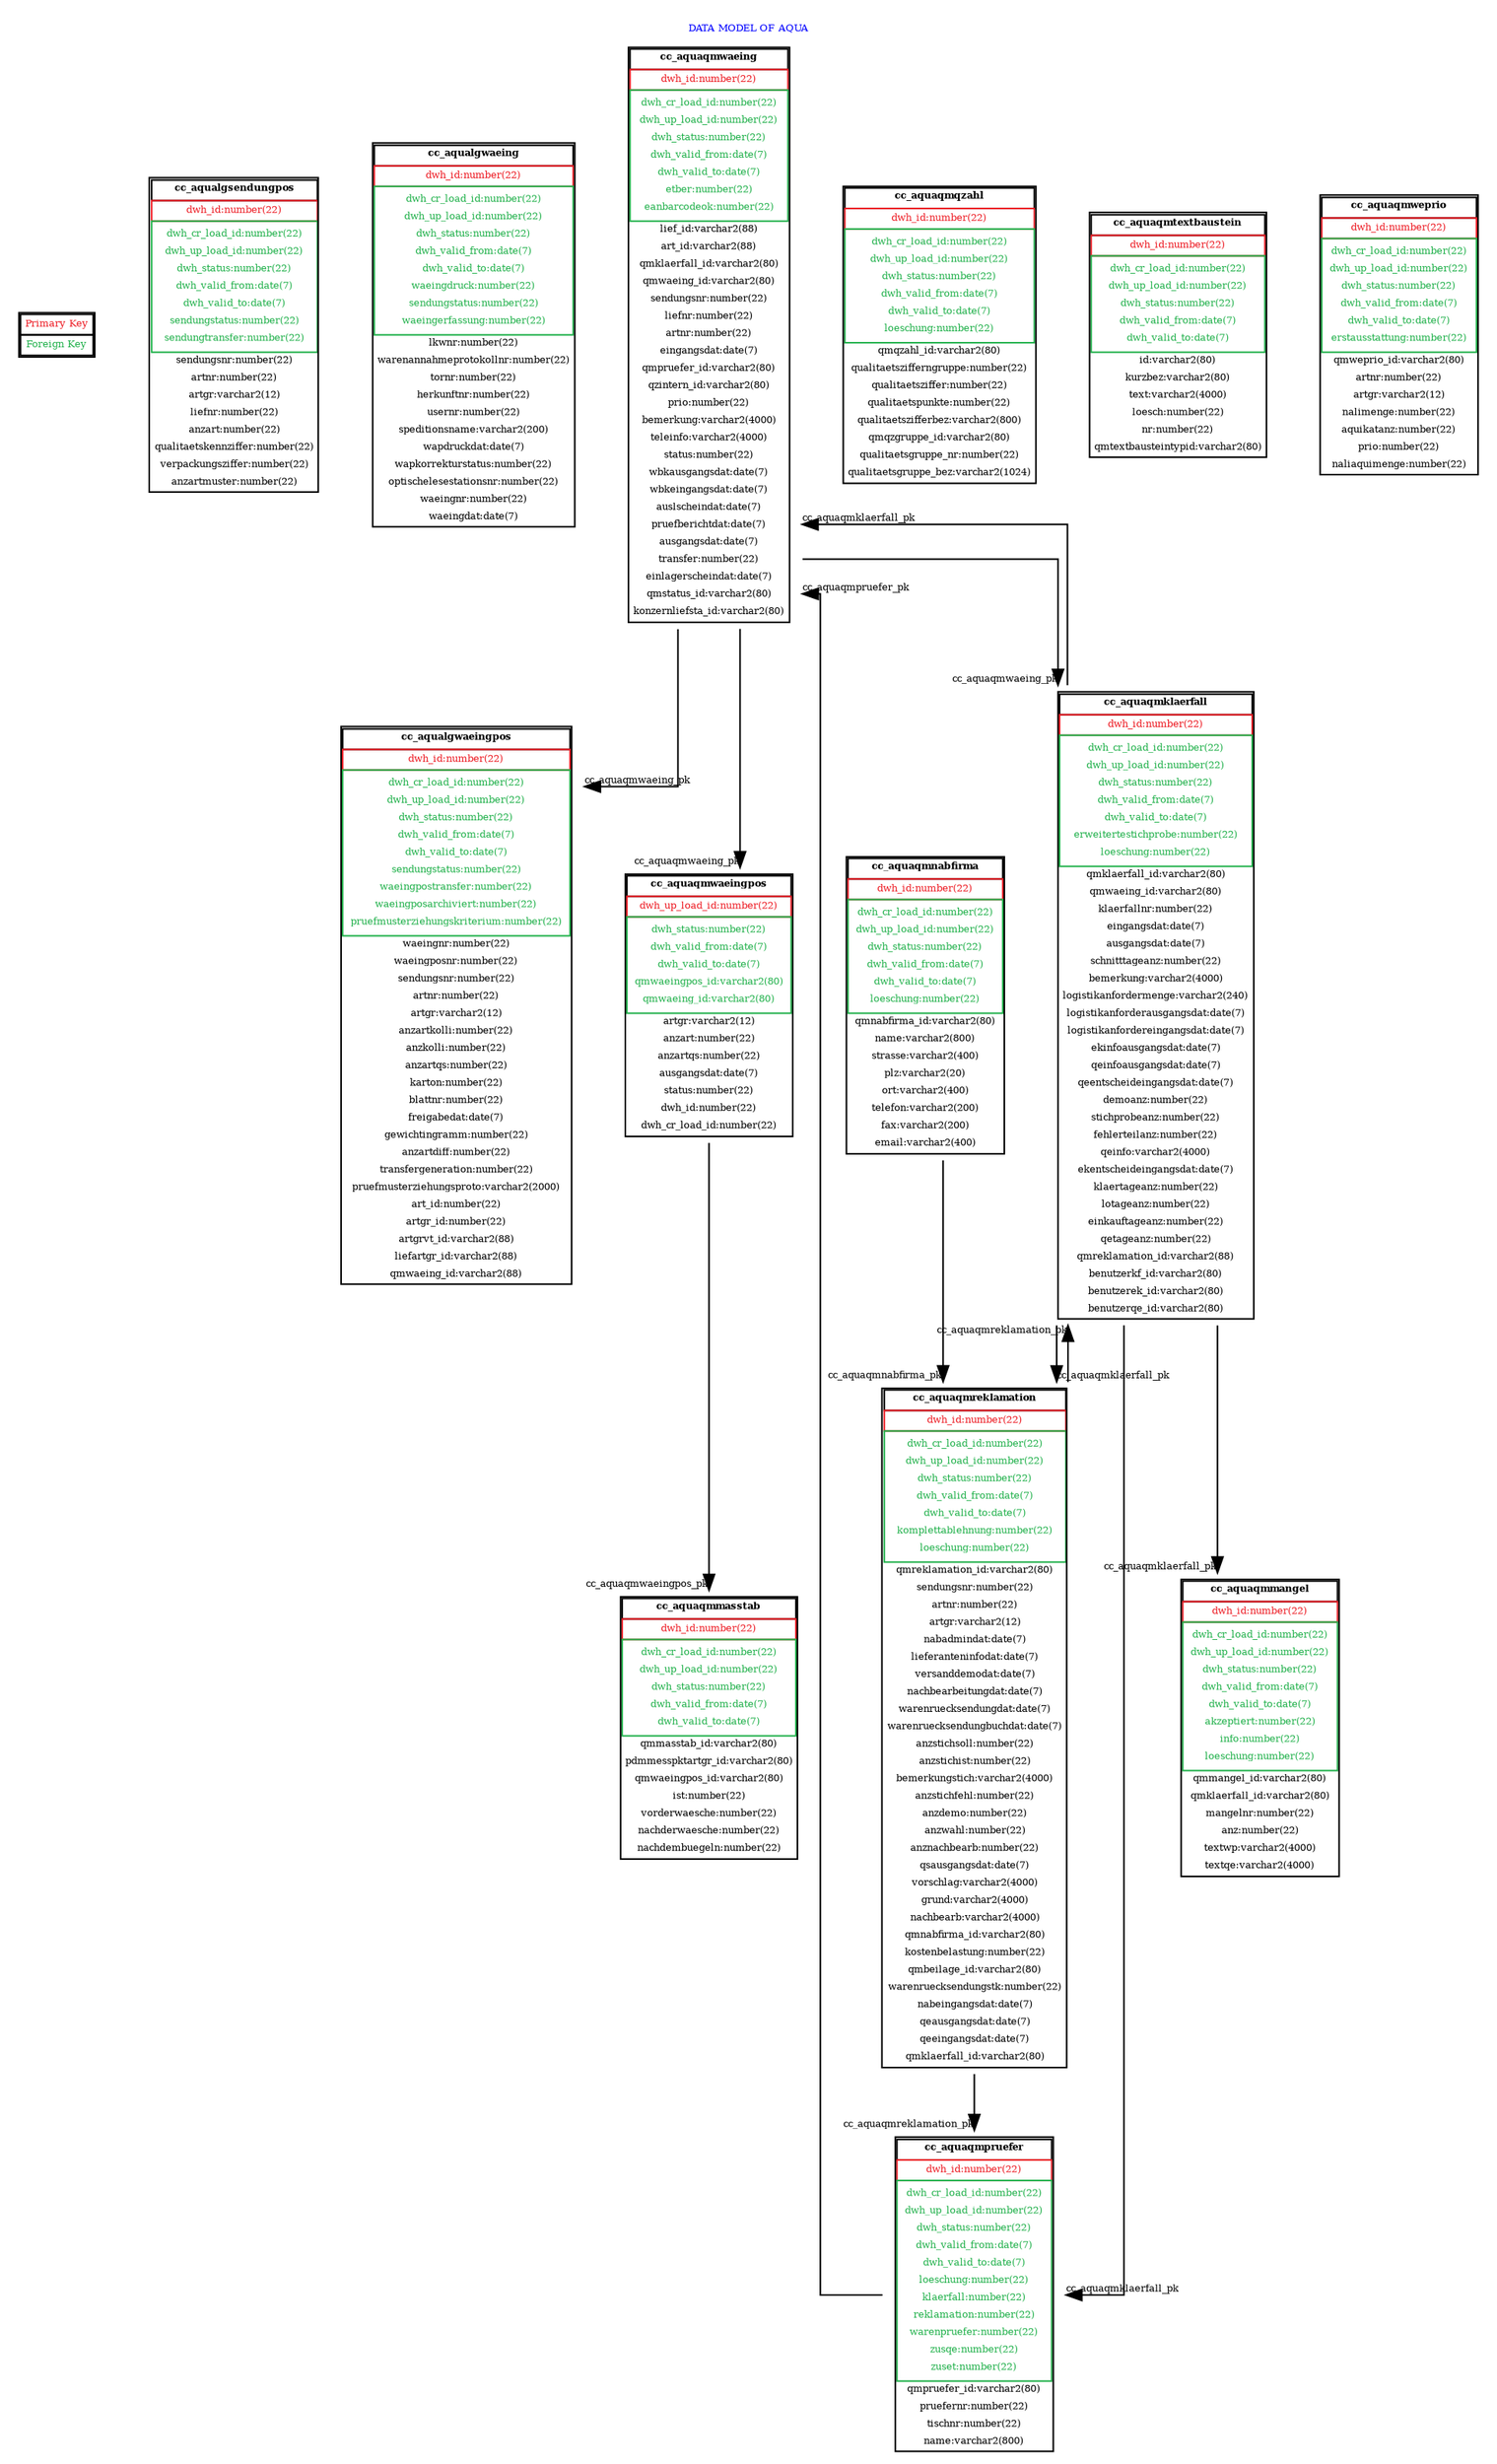 digraph AQUABUSINESSUNIT4 {
	rankdir=TB splines=ortho
	labelloc=t
	label="\nDATA MODEL OF AQUA"
	fontsize=6
	fontcolor=blue
	Legend [label=<<TABLE BORDER="1" CELLBORDER="1" CELLSPACING="0" CELLPADDING="2">
                        <TR><TD><FONT POINT-SIZE="6" COLOR="#ED1C24">Primary Key</FONT></TD></TR>
                        <TR><TD><FONT POINT-SIZE="6" COLOR="#22B14C">Foreign Key</FONT></TD></TR>
                      </TABLE>> shape=plaintext]
	cc_aqualgsendungpos [label=<<TABLE BORDER="1" CELLBORDER="1" CELLSPACING="0" CELLPADDING="2">
                    <TR><TD COLSPAN="2"><FONT POINT-SIZE="6"><B>cc_aqualgsendungpos</B></FONT></TD></TR>
                    <TR><TD COLSPAN="2" COLOR="#ED1C24"><FONT POINT-SIZE="6" COLOR="#ED1C24">dwh_id:number(22)</FONT></TD></TR>
                    <TR><TD COLSPAN="2" BORDER="1" COLOR="#22B14C"><TABLE BORDER="0" CELLBORDER="0" CELLSPACING="0"><TR><TD COLSPAN="2" BORDER="0"><FONT POINT-SIZE="6" COLOR="#22B14C">dwh_cr_load_id:number(22)</FONT></TD></TR><TR><TD COLSPAN="2" BORDER="0"><FONT POINT-SIZE="6" COLOR="#22B14C">dwh_up_load_id:number(22)</FONT></TD></TR><TR><TD COLSPAN="2" BORDER="0"><FONT POINT-SIZE="6" COLOR="#22B14C">dwh_status:number(22)</FONT></TD></TR><TR><TD COLSPAN="2" BORDER="0"><FONT POINT-SIZE="6" COLOR="#22B14C">dwh_valid_from:date(7)</FONT></TD></TR><TR><TD COLSPAN="2" BORDER="0"><FONT POINT-SIZE="6" COLOR="#22B14C">dwh_valid_to:date(7)</FONT></TD></TR><TR><TD COLSPAN="2" BORDER="0"><FONT POINT-SIZE="6" COLOR="#22B14C">sendungstatus:number(22)</FONT></TD></TR><TR><TD COLSPAN="2" BORDER="0"><FONT POINT-SIZE="6" COLOR="#22B14C">sendungtransfer:number(22)</FONT></TD></TR></TABLE></TD></TR><TR><TD COLSPAN="2" BORDER="0"><FONT POINT-SIZE="6">sendungsnr:number(22)</FONT></TD></TR><TR><TD COLSPAN="2" BORDER="0"><FONT POINT-SIZE="6">artnr:number(22)</FONT></TD></TR><TR><TD COLSPAN="2" BORDER="0"><FONT POINT-SIZE="6">artgr:varchar2(12)</FONT></TD></TR><TR><TD COLSPAN="2" BORDER="0"><FONT POINT-SIZE="6">liefnr:number(22)</FONT></TD></TR><TR><TD COLSPAN="2" BORDER="0"><FONT POINT-SIZE="6">anzart:number(22)</FONT></TD></TR><TR><TD COLSPAN="2" BORDER="0"><FONT POINT-SIZE="6">qualitaetskennziffer:number(22)</FONT></TD></TR><TR><TD COLSPAN="2" BORDER="0"><FONT POINT-SIZE="6">verpackungsziffer:number(22)</FONT></TD></TR><TR><TD COLSPAN="2" BORDER="0"><FONT POINT-SIZE="6">anzartmuster:number(22)</FONT></TD></TR></TABLE>> shape=plaintext]
	cc_aqualgwaeing [label=<<TABLE BORDER="1" CELLBORDER="1" CELLSPACING="0" CELLPADDING="2">
                    <TR><TD COLSPAN="2"><FONT POINT-SIZE="6"><B>cc_aqualgwaeing</B></FONT></TD></TR>
                    <TR><TD COLSPAN="2" COLOR="#ED1C24"><FONT POINT-SIZE="6" COLOR="#ED1C24">dwh_id:number(22)</FONT></TD></TR>
                    <TR><TD COLSPAN="2" BORDER="1" COLOR="#22B14C"><TABLE BORDER="0" CELLBORDER="0" CELLSPACING="0"><TR><TD COLSPAN="2" BORDER="0"><FONT POINT-SIZE="6" COLOR="#22B14C">dwh_cr_load_id:number(22)</FONT></TD></TR><TR><TD COLSPAN="2" BORDER="0"><FONT POINT-SIZE="6" COLOR="#22B14C">dwh_up_load_id:number(22)</FONT></TD></TR><TR><TD COLSPAN="2" BORDER="0"><FONT POINT-SIZE="6" COLOR="#22B14C">dwh_status:number(22)</FONT></TD></TR><TR><TD COLSPAN="2" BORDER="0"><FONT POINT-SIZE="6" COLOR="#22B14C">dwh_valid_from:date(7)</FONT></TD></TR><TR><TD COLSPAN="2" BORDER="0"><FONT POINT-SIZE="6" COLOR="#22B14C">dwh_valid_to:date(7)</FONT></TD></TR><TR><TD COLSPAN="2" BORDER="0"><FONT POINT-SIZE="6" COLOR="#22B14C">waeingdruck:number(22)</FONT></TD></TR><TR><TD COLSPAN="2" BORDER="0"><FONT POINT-SIZE="6" COLOR="#22B14C">sendungstatus:number(22)</FONT></TD></TR><TR><TD COLSPAN="2" BORDER="0"><FONT POINT-SIZE="6" COLOR="#22B14C">waeingerfassung:number(22)</FONT></TD></TR></TABLE></TD></TR><TR><TD COLSPAN="2" BORDER="0"><FONT POINT-SIZE="6">lkwnr:number(22)</FONT></TD></TR><TR><TD COLSPAN="2" BORDER="0"><FONT POINT-SIZE="6">warenannahmeprotokollnr:number(22)</FONT></TD></TR><TR><TD COLSPAN="2" BORDER="0"><FONT POINT-SIZE="6">tornr:number(22)</FONT></TD></TR><TR><TD COLSPAN="2" BORDER="0"><FONT POINT-SIZE="6">herkunftnr:number(22)</FONT></TD></TR><TR><TD COLSPAN="2" BORDER="0"><FONT POINT-SIZE="6">usernr:number(22)</FONT></TD></TR><TR><TD COLSPAN="2" BORDER="0"><FONT POINT-SIZE="6">speditionsname:varchar2(200)</FONT></TD></TR><TR><TD COLSPAN="2" BORDER="0"><FONT POINT-SIZE="6">wapdruckdat:date(7)</FONT></TD></TR><TR><TD COLSPAN="2" BORDER="0"><FONT POINT-SIZE="6">wapkorrekturstatus:number(22)</FONT></TD></TR><TR><TD COLSPAN="2" BORDER="0"><FONT POINT-SIZE="6">optischelesestationsnr:number(22)</FONT></TD></TR><TR><TD COLSPAN="2" BORDER="0"><FONT POINT-SIZE="6">waeingnr:number(22)</FONT></TD></TR><TR><TD COLSPAN="2" BORDER="0"><FONT POINT-SIZE="6">waeingdat:date(7)</FONT></TD></TR></TABLE>> shape=plaintext]
	cc_aqualgwaeingpos [label=<<TABLE BORDER="1" CELLBORDER="1" CELLSPACING="0" CELLPADDING="2">
                    <TR><TD COLSPAN="2"><FONT POINT-SIZE="6"><B>cc_aqualgwaeingpos</B></FONT></TD></TR>
                    <TR><TD COLSPAN="2" COLOR="#ED1C24"><FONT POINT-SIZE="6" COLOR="#ED1C24">dwh_id:number(22)</FONT></TD></TR>
                    <TR><TD COLSPAN="2" BORDER="1" COLOR="#22B14C"><TABLE BORDER="0" CELLBORDER="0" CELLSPACING="0"><TR><TD COLSPAN="2" BORDER="0"><FONT POINT-SIZE="6" COLOR="#22B14C">dwh_cr_load_id:number(22)</FONT></TD></TR><TR><TD COLSPAN="2" BORDER="0"><FONT POINT-SIZE="6" COLOR="#22B14C">dwh_up_load_id:number(22)</FONT></TD></TR><TR><TD COLSPAN="2" BORDER="0"><FONT POINT-SIZE="6" COLOR="#22B14C">dwh_status:number(22)</FONT></TD></TR><TR><TD COLSPAN="2" BORDER="0"><FONT POINT-SIZE="6" COLOR="#22B14C">dwh_valid_from:date(7)</FONT></TD></TR><TR><TD COLSPAN="2" BORDER="0"><FONT POINT-SIZE="6" COLOR="#22B14C">dwh_valid_to:date(7)</FONT></TD></TR><TR><TD COLSPAN="2" BORDER="0"><FONT POINT-SIZE="6" COLOR="#22B14C">sendungstatus:number(22)</FONT></TD></TR><TR><TD COLSPAN="2" BORDER="0"><FONT POINT-SIZE="6" COLOR="#22B14C">waeingpostransfer:number(22)</FONT></TD></TR><TR><TD COLSPAN="2" BORDER="0"><FONT POINT-SIZE="6" COLOR="#22B14C">waeingposarchiviert:number(22)</FONT></TD></TR><TR><TD COLSPAN="2" BORDER="0"><FONT POINT-SIZE="6" COLOR="#22B14C">pruefmusterziehungskriterium:number(22)</FONT></TD></TR></TABLE></TD></TR><TR><TD COLSPAN="2" BORDER="0"><FONT POINT-SIZE="6">waeingnr:number(22)</FONT></TD></TR><TR><TD COLSPAN="2" BORDER="0"><FONT POINT-SIZE="6">waeingposnr:number(22)</FONT></TD></TR><TR><TD COLSPAN="2" BORDER="0"><FONT POINT-SIZE="6">sendungsnr:number(22)</FONT></TD></TR><TR><TD COLSPAN="2" BORDER="0"><FONT POINT-SIZE="6">artnr:number(22)</FONT></TD></TR><TR><TD COLSPAN="2" BORDER="0"><FONT POINT-SIZE="6">artgr:varchar2(12)</FONT></TD></TR><TR><TD COLSPAN="2" BORDER="0"><FONT POINT-SIZE="6">anzartkolli:number(22)</FONT></TD></TR><TR><TD COLSPAN="2" BORDER="0"><FONT POINT-SIZE="6">anzkolli:number(22)</FONT></TD></TR><TR><TD COLSPAN="2" BORDER="0"><FONT POINT-SIZE="6">anzartqs:number(22)</FONT></TD></TR><TR><TD COLSPAN="2" BORDER="0"><FONT POINT-SIZE="6">karton:number(22)</FONT></TD></TR><TR><TD COLSPAN="2" BORDER="0"><FONT POINT-SIZE="6">blattnr:number(22)</FONT></TD></TR><TR><TD COLSPAN="2" BORDER="0"><FONT POINT-SIZE="6">freigabedat:date(7)</FONT></TD></TR><TR><TD COLSPAN="2" BORDER="0"><FONT POINT-SIZE="6">gewichtingramm:number(22)</FONT></TD></TR><TR><TD COLSPAN="2" BORDER="0"><FONT POINT-SIZE="6">anzartdiff:number(22)</FONT></TD></TR><TR><TD COLSPAN="2" BORDER="0"><FONT POINT-SIZE="6">transfergeneration:number(22)</FONT></TD></TR><TR><TD COLSPAN="2" BORDER="0"><FONT POINT-SIZE="6">pruefmusterziehungsproto:varchar2(2000)</FONT></TD></TR><TR><TD COLSPAN="2" BORDER="0"><FONT POINT-SIZE="6">art_id:number(22)</FONT></TD></TR><TR><TD COLSPAN="2" BORDER="0"><FONT POINT-SIZE="6">artgr_id:number(22)</FONT></TD></TR><TR><TD COLSPAN="2" BORDER="0"><FONT POINT-SIZE="6">artgrvt_id:varchar2(88)</FONT></TD></TR><TR><TD COLSPAN="2" BORDER="0"><FONT POINT-SIZE="6">liefartgr_id:varchar2(88)</FONT></TD></TR><TR><TD COLSPAN="2" BORDER="0"><FONT POINT-SIZE="6">qmwaeing_id:varchar2(88)</FONT></TD></TR></TABLE>> shape=plaintext]
	cc_aquaqmklaerfall [label=<<TABLE BORDER="1" CELLBORDER="1" CELLSPACING="0" CELLPADDING="2">
                    <TR><TD COLSPAN="2"><FONT POINT-SIZE="6"><B>cc_aquaqmklaerfall</B></FONT></TD></TR>
                    <TR><TD COLSPAN="2" COLOR="#ED1C24"><FONT POINT-SIZE="6" COLOR="#ED1C24">dwh_id:number(22)</FONT></TD></TR>
                    <TR><TD COLSPAN="2" BORDER="1" COLOR="#22B14C"><TABLE BORDER="0" CELLBORDER="0" CELLSPACING="0"><TR><TD COLSPAN="2" BORDER="0"><FONT POINT-SIZE="6" COLOR="#22B14C">dwh_cr_load_id:number(22)</FONT></TD></TR><TR><TD COLSPAN="2" BORDER="0"><FONT POINT-SIZE="6" COLOR="#22B14C">dwh_up_load_id:number(22)</FONT></TD></TR><TR><TD COLSPAN="2" BORDER="0"><FONT POINT-SIZE="6" COLOR="#22B14C">dwh_status:number(22)</FONT></TD></TR><TR><TD COLSPAN="2" BORDER="0"><FONT POINT-SIZE="6" COLOR="#22B14C">dwh_valid_from:date(7)</FONT></TD></TR><TR><TD COLSPAN="2" BORDER="0"><FONT POINT-SIZE="6" COLOR="#22B14C">dwh_valid_to:date(7)</FONT></TD></TR><TR><TD COLSPAN="2" BORDER="0"><FONT POINT-SIZE="6" COLOR="#22B14C">erweitertestichprobe:number(22)</FONT></TD></TR><TR><TD COLSPAN="2" BORDER="0"><FONT POINT-SIZE="6" COLOR="#22B14C">loeschung:number(22)</FONT></TD></TR></TABLE></TD></TR><TR><TD COLSPAN="2" BORDER="0"><FONT POINT-SIZE="6">qmklaerfall_id:varchar2(80)</FONT></TD></TR><TR><TD COLSPAN="2" BORDER="0"><FONT POINT-SIZE="6">qmwaeing_id:varchar2(80)</FONT></TD></TR><TR><TD COLSPAN="2" BORDER="0"><FONT POINT-SIZE="6">klaerfallnr:number(22)</FONT></TD></TR><TR><TD COLSPAN="2" BORDER="0"><FONT POINT-SIZE="6">eingangsdat:date(7)</FONT></TD></TR><TR><TD COLSPAN="2" BORDER="0"><FONT POINT-SIZE="6">ausgangsdat:date(7)</FONT></TD></TR><TR><TD COLSPAN="2" BORDER="0"><FONT POINT-SIZE="6">schnitttageanz:number(22)</FONT></TD></TR><TR><TD COLSPAN="2" BORDER="0"><FONT POINT-SIZE="6">bemerkung:varchar2(4000)</FONT></TD></TR><TR><TD COLSPAN="2" BORDER="0"><FONT POINT-SIZE="6">logistikanfordermenge:varchar2(240)</FONT></TD></TR><TR><TD COLSPAN="2" BORDER="0"><FONT POINT-SIZE="6">logistikanforderausgangsdat:date(7)</FONT></TD></TR><TR><TD COLSPAN="2" BORDER="0"><FONT POINT-SIZE="6">logistikanfordereingangsdat:date(7)</FONT></TD></TR><TR><TD COLSPAN="2" BORDER="0"><FONT POINT-SIZE="6">ekinfoausgangsdat:date(7)</FONT></TD></TR><TR><TD COLSPAN="2" BORDER="0"><FONT POINT-SIZE="6">qeinfoausgangsdat:date(7)</FONT></TD></TR><TR><TD COLSPAN="2" BORDER="0"><FONT POINT-SIZE="6">qeentscheideingangsdat:date(7)</FONT></TD></TR><TR><TD COLSPAN="2" BORDER="0"><FONT POINT-SIZE="6">demoanz:number(22)</FONT></TD></TR><TR><TD COLSPAN="2" BORDER="0"><FONT POINT-SIZE="6">stichprobeanz:number(22)</FONT></TD></TR><TR><TD COLSPAN="2" BORDER="0"><FONT POINT-SIZE="6">fehlerteilanz:number(22)</FONT></TD></TR><TR><TD COLSPAN="2" BORDER="0"><FONT POINT-SIZE="6">qeinfo:varchar2(4000)</FONT></TD></TR><TR><TD COLSPAN="2" BORDER="0"><FONT POINT-SIZE="6">ekentscheideingangsdat:date(7)</FONT></TD></TR><TR><TD COLSPAN="2" BORDER="0"><FONT POINT-SIZE="6">klaertageanz:number(22)</FONT></TD></TR><TR><TD COLSPAN="2" BORDER="0"><FONT POINT-SIZE="6">lotageanz:number(22)</FONT></TD></TR><TR><TD COLSPAN="2" BORDER="0"><FONT POINT-SIZE="6">einkauftageanz:number(22)</FONT></TD></TR><TR><TD COLSPAN="2" BORDER="0"><FONT POINT-SIZE="6">qetageanz:number(22)</FONT></TD></TR><TR><TD COLSPAN="2" BORDER="0"><FONT POINT-SIZE="6">qmreklamation_id:varchar2(88)</FONT></TD></TR><TR><TD COLSPAN="2" BORDER="0"><FONT POINT-SIZE="6">benutzerkf_id:varchar2(80)</FONT></TD></TR><TR><TD COLSPAN="2" BORDER="0"><FONT POINT-SIZE="6">benutzerek_id:varchar2(80)</FONT></TD></TR><TR><TD COLSPAN="2" BORDER="0"><FONT POINT-SIZE="6">benutzerqe_id:varchar2(80)</FONT></TD></TR></TABLE>> shape=plaintext]
	cc_aquaqmmangel [label=<<TABLE BORDER="1" CELLBORDER="1" CELLSPACING="0" CELLPADDING="2">
                    <TR><TD COLSPAN="2"><FONT POINT-SIZE="6"><B>cc_aquaqmmangel</B></FONT></TD></TR>
                    <TR><TD COLSPAN="2" COLOR="#ED1C24"><FONT POINT-SIZE="6" COLOR="#ED1C24">dwh_id:number(22)</FONT></TD></TR>
                    <TR><TD COLSPAN="2" BORDER="1" COLOR="#22B14C"><TABLE BORDER="0" CELLBORDER="0" CELLSPACING="0"><TR><TD COLSPAN="2" BORDER="0"><FONT POINT-SIZE="6" COLOR="#22B14C">dwh_cr_load_id:number(22)</FONT></TD></TR><TR><TD COLSPAN="2" BORDER="0"><FONT POINT-SIZE="6" COLOR="#22B14C">dwh_up_load_id:number(22)</FONT></TD></TR><TR><TD COLSPAN="2" BORDER="0"><FONT POINT-SIZE="6" COLOR="#22B14C">dwh_status:number(22)</FONT></TD></TR><TR><TD COLSPAN="2" BORDER="0"><FONT POINT-SIZE="6" COLOR="#22B14C">dwh_valid_from:date(7)</FONT></TD></TR><TR><TD COLSPAN="2" BORDER="0"><FONT POINT-SIZE="6" COLOR="#22B14C">dwh_valid_to:date(7)</FONT></TD></TR><TR><TD COLSPAN="2" BORDER="0"><FONT POINT-SIZE="6" COLOR="#22B14C">akzeptiert:number(22)</FONT></TD></TR><TR><TD COLSPAN="2" BORDER="0"><FONT POINT-SIZE="6" COLOR="#22B14C">info:number(22)</FONT></TD></TR><TR><TD COLSPAN="2" BORDER="0"><FONT POINT-SIZE="6" COLOR="#22B14C">loeschung:number(22)</FONT></TD></TR></TABLE></TD></TR><TR><TD COLSPAN="2" BORDER="0"><FONT POINT-SIZE="6">qmmangel_id:varchar2(80)</FONT></TD></TR><TR><TD COLSPAN="2" BORDER="0"><FONT POINT-SIZE="6">qmklaerfall_id:varchar2(80)</FONT></TD></TR><TR><TD COLSPAN="2" BORDER="0"><FONT POINT-SIZE="6">mangelnr:number(22)</FONT></TD></TR><TR><TD COLSPAN="2" BORDER="0"><FONT POINT-SIZE="6">anz:number(22)</FONT></TD></TR><TR><TD COLSPAN="2" BORDER="0"><FONT POINT-SIZE="6">textwp:varchar2(4000)</FONT></TD></TR><TR><TD COLSPAN="2" BORDER="0"><FONT POINT-SIZE="6">textqe:varchar2(4000)</FONT></TD></TR></TABLE>> shape=plaintext]
	cc_aquaqmmasstab [label=<<TABLE BORDER="1" CELLBORDER="1" CELLSPACING="0" CELLPADDING="2">
                    <TR><TD COLSPAN="2"><FONT POINT-SIZE="6"><B>cc_aquaqmmasstab</B></FONT></TD></TR>
                    <TR><TD COLSPAN="2" COLOR="#ED1C24"><FONT POINT-SIZE="6" COLOR="#ED1C24">dwh_id:number(22)</FONT></TD></TR>
                    <TR><TD COLSPAN="2" BORDER="1" COLOR="#22B14C"><TABLE BORDER="0" CELLBORDER="0" CELLSPACING="0"><TR><TD COLSPAN="2" BORDER="0"><FONT POINT-SIZE="6" COLOR="#22B14C">dwh_cr_load_id:number(22)</FONT></TD></TR><TR><TD COLSPAN="2" BORDER="0"><FONT POINT-SIZE="6" COLOR="#22B14C">dwh_up_load_id:number(22)</FONT></TD></TR><TR><TD COLSPAN="2" BORDER="0"><FONT POINT-SIZE="6" COLOR="#22B14C">dwh_status:number(22)</FONT></TD></TR><TR><TD COLSPAN="2" BORDER="0"><FONT POINT-SIZE="6" COLOR="#22B14C">dwh_valid_from:date(7)</FONT></TD></TR><TR><TD COLSPAN="2" BORDER="0"><FONT POINT-SIZE="6" COLOR="#22B14C">dwh_valid_to:date(7)</FONT></TD></TR></TABLE></TD></TR><TR><TD COLSPAN="2" BORDER="0"><FONT POINT-SIZE="6">qmmasstab_id:varchar2(80)</FONT></TD></TR><TR><TD COLSPAN="2" BORDER="0"><FONT POINT-SIZE="6">pdmmesspktartgr_id:varchar2(80)</FONT></TD></TR><TR><TD COLSPAN="2" BORDER="0"><FONT POINT-SIZE="6">qmwaeingpos_id:varchar2(80)</FONT></TD></TR><TR><TD COLSPAN="2" BORDER="0"><FONT POINT-SIZE="6">ist:number(22)</FONT></TD></TR><TR><TD COLSPAN="2" BORDER="0"><FONT POINT-SIZE="6">vorderwaesche:number(22)</FONT></TD></TR><TR><TD COLSPAN="2" BORDER="0"><FONT POINT-SIZE="6">nachderwaesche:number(22)</FONT></TD></TR><TR><TD COLSPAN="2" BORDER="0"><FONT POINT-SIZE="6">nachdembuegeln:number(22)</FONT></TD></TR></TABLE>> shape=plaintext]
	cc_aquaqmnabfirma [label=<<TABLE BORDER="1" CELLBORDER="1" CELLSPACING="0" CELLPADDING="2">
                    <TR><TD COLSPAN="2"><FONT POINT-SIZE="6"><B>cc_aquaqmnabfirma</B></FONT></TD></TR>
                    <TR><TD COLSPAN="2" COLOR="#ED1C24"><FONT POINT-SIZE="6" COLOR="#ED1C24">dwh_id:number(22)</FONT></TD></TR>
                    <TR><TD COLSPAN="2" BORDER="1" COLOR="#22B14C"><TABLE BORDER="0" CELLBORDER="0" CELLSPACING="0"><TR><TD COLSPAN="2" BORDER="0"><FONT POINT-SIZE="6" COLOR="#22B14C">dwh_cr_load_id:number(22)</FONT></TD></TR><TR><TD COLSPAN="2" BORDER="0"><FONT POINT-SIZE="6" COLOR="#22B14C">dwh_up_load_id:number(22)</FONT></TD></TR><TR><TD COLSPAN="2" BORDER="0"><FONT POINT-SIZE="6" COLOR="#22B14C">dwh_status:number(22)</FONT></TD></TR><TR><TD COLSPAN="2" BORDER="0"><FONT POINT-SIZE="6" COLOR="#22B14C">dwh_valid_from:date(7)</FONT></TD></TR><TR><TD COLSPAN="2" BORDER="0"><FONT POINT-SIZE="6" COLOR="#22B14C">dwh_valid_to:date(7)</FONT></TD></TR><TR><TD COLSPAN="2" BORDER="0"><FONT POINT-SIZE="6" COLOR="#22B14C">loeschung:number(22)</FONT></TD></TR></TABLE></TD></TR><TR><TD COLSPAN="2" BORDER="0"><FONT POINT-SIZE="6">qmnabfirma_id:varchar2(80)</FONT></TD></TR><TR><TD COLSPAN="2" BORDER="0"><FONT POINT-SIZE="6">name:varchar2(800)</FONT></TD></TR><TR><TD COLSPAN="2" BORDER="0"><FONT POINT-SIZE="6">strasse:varchar2(400)</FONT></TD></TR><TR><TD COLSPAN="2" BORDER="0"><FONT POINT-SIZE="6">plz:varchar2(20)</FONT></TD></TR><TR><TD COLSPAN="2" BORDER="0"><FONT POINT-SIZE="6">ort:varchar2(400)</FONT></TD></TR><TR><TD COLSPAN="2" BORDER="0"><FONT POINT-SIZE="6">telefon:varchar2(200)</FONT></TD></TR><TR><TD COLSPAN="2" BORDER="0"><FONT POINT-SIZE="6">fax:varchar2(200)</FONT></TD></TR><TR><TD COLSPAN="2" BORDER="0"><FONT POINT-SIZE="6">email:varchar2(400)</FONT></TD></TR></TABLE>> shape=plaintext]
	cc_aquaqmpruefer [label=<<TABLE BORDER="1" CELLBORDER="1" CELLSPACING="0" CELLPADDING="2">
                    <TR><TD COLSPAN="2"><FONT POINT-SIZE="6"><B>cc_aquaqmpruefer</B></FONT></TD></TR>
                    <TR><TD COLSPAN="2" COLOR="#ED1C24"><FONT POINT-SIZE="6" COLOR="#ED1C24">dwh_id:number(22)</FONT></TD></TR>
                    <TR><TD COLSPAN="2" BORDER="1" COLOR="#22B14C"><TABLE BORDER="0" CELLBORDER="0" CELLSPACING="0"><TR><TD COLSPAN="2" BORDER="0"><FONT POINT-SIZE="6" COLOR="#22B14C">dwh_cr_load_id:number(22)</FONT></TD></TR><TR><TD COLSPAN="2" BORDER="0"><FONT POINT-SIZE="6" COLOR="#22B14C">dwh_up_load_id:number(22)</FONT></TD></TR><TR><TD COLSPAN="2" BORDER="0"><FONT POINT-SIZE="6" COLOR="#22B14C">dwh_status:number(22)</FONT></TD></TR><TR><TD COLSPAN="2" BORDER="0"><FONT POINT-SIZE="6" COLOR="#22B14C">dwh_valid_from:date(7)</FONT></TD></TR><TR><TD COLSPAN="2" BORDER="0"><FONT POINT-SIZE="6" COLOR="#22B14C">dwh_valid_to:date(7)</FONT></TD></TR><TR><TD COLSPAN="2" BORDER="0"><FONT POINT-SIZE="6" COLOR="#22B14C">loeschung:number(22)</FONT></TD></TR><TR><TD COLSPAN="2" BORDER="0"><FONT POINT-SIZE="6" COLOR="#22B14C">klaerfall:number(22)</FONT></TD></TR><TR><TD COLSPAN="2" BORDER="0"><FONT POINT-SIZE="6" COLOR="#22B14C">reklamation:number(22)</FONT></TD></TR><TR><TD COLSPAN="2" BORDER="0"><FONT POINT-SIZE="6" COLOR="#22B14C">warenpruefer:number(22)</FONT></TD></TR><TR><TD COLSPAN="2" BORDER="0"><FONT POINT-SIZE="6" COLOR="#22B14C">zusqe:number(22)</FONT></TD></TR><TR><TD COLSPAN="2" BORDER="0"><FONT POINT-SIZE="6" COLOR="#22B14C">zuset:number(22)</FONT></TD></TR></TABLE></TD></TR><TR><TD COLSPAN="2" BORDER="0"><FONT POINT-SIZE="6">qmpruefer_id:varchar2(80)</FONT></TD></TR><TR><TD COLSPAN="2" BORDER="0"><FONT POINT-SIZE="6">pruefernr:number(22)</FONT></TD></TR><TR><TD COLSPAN="2" BORDER="0"><FONT POINT-SIZE="6">tischnr:number(22)</FONT></TD></TR><TR><TD COLSPAN="2" BORDER="0"><FONT POINT-SIZE="6">name:varchar2(800)</FONT></TD></TR></TABLE>> shape=plaintext]
	cc_aquaqmqzahl [label=<<TABLE BORDER="1" CELLBORDER="1" CELLSPACING="0" CELLPADDING="2">
                    <TR><TD COLSPAN="2"><FONT POINT-SIZE="6"><B>cc_aquaqmqzahl</B></FONT></TD></TR>
                    <TR><TD COLSPAN="2" COLOR="#ED1C24"><FONT POINT-SIZE="6" COLOR="#ED1C24">dwh_id:number(22)</FONT></TD></TR>
                    <TR><TD COLSPAN="2" BORDER="1" COLOR="#22B14C"><TABLE BORDER="0" CELLBORDER="0" CELLSPACING="0"><TR><TD COLSPAN="2" BORDER="0"><FONT POINT-SIZE="6" COLOR="#22B14C">dwh_cr_load_id:number(22)</FONT></TD></TR><TR><TD COLSPAN="2" BORDER="0"><FONT POINT-SIZE="6" COLOR="#22B14C">dwh_up_load_id:number(22)</FONT></TD></TR><TR><TD COLSPAN="2" BORDER="0"><FONT POINT-SIZE="6" COLOR="#22B14C">dwh_status:number(22)</FONT></TD></TR><TR><TD COLSPAN="2" BORDER="0"><FONT POINT-SIZE="6" COLOR="#22B14C">dwh_valid_from:date(7)</FONT></TD></TR><TR><TD COLSPAN="2" BORDER="0"><FONT POINT-SIZE="6" COLOR="#22B14C">dwh_valid_to:date(7)</FONT></TD></TR><TR><TD COLSPAN="2" BORDER="0"><FONT POINT-SIZE="6" COLOR="#22B14C">loeschung:number(22)</FONT></TD></TR></TABLE></TD></TR><TR><TD COLSPAN="2" BORDER="0"><FONT POINT-SIZE="6">qmqzahl_id:varchar2(80)</FONT></TD></TR><TR><TD COLSPAN="2" BORDER="0"><FONT POINT-SIZE="6">qualitaetszifferngruppe:number(22)</FONT></TD></TR><TR><TD COLSPAN="2" BORDER="0"><FONT POINT-SIZE="6">qualitaetsziffer:number(22)</FONT></TD></TR><TR><TD COLSPAN="2" BORDER="0"><FONT POINT-SIZE="6">qualitaetspunkte:number(22)</FONT></TD></TR><TR><TD COLSPAN="2" BORDER="0"><FONT POINT-SIZE="6">qualitaetszifferbez:varchar2(800)</FONT></TD></TR><TR><TD COLSPAN="2" BORDER="0"><FONT POINT-SIZE="6">qmqzgruppe_id:varchar2(80)</FONT></TD></TR><TR><TD COLSPAN="2" BORDER="0"><FONT POINT-SIZE="6">qualitaetsgruppe_nr:number(22)</FONT></TD></TR><TR><TD COLSPAN="2" BORDER="0"><FONT POINT-SIZE="6">qualitaetsgruppe_bez:varchar2(1024)</FONT></TD></TR></TABLE>> shape=plaintext]
	cc_aquaqmreklamation [label=<<TABLE BORDER="1" CELLBORDER="1" CELLSPACING="0" CELLPADDING="2">
                    <TR><TD COLSPAN="2"><FONT POINT-SIZE="6"><B>cc_aquaqmreklamation</B></FONT></TD></TR>
                    <TR><TD COLSPAN="2" COLOR="#ED1C24"><FONT POINT-SIZE="6" COLOR="#ED1C24">dwh_id:number(22)</FONT></TD></TR>
                    <TR><TD COLSPAN="2" BORDER="1" COLOR="#22B14C"><TABLE BORDER="0" CELLBORDER="0" CELLSPACING="0"><TR><TD COLSPAN="2" BORDER="0"><FONT POINT-SIZE="6" COLOR="#22B14C">dwh_cr_load_id:number(22)</FONT></TD></TR><TR><TD COLSPAN="2" BORDER="0"><FONT POINT-SIZE="6" COLOR="#22B14C">dwh_up_load_id:number(22)</FONT></TD></TR><TR><TD COLSPAN="2" BORDER="0"><FONT POINT-SIZE="6" COLOR="#22B14C">dwh_status:number(22)</FONT></TD></TR><TR><TD COLSPAN="2" BORDER="0"><FONT POINT-SIZE="6" COLOR="#22B14C">dwh_valid_from:date(7)</FONT></TD></TR><TR><TD COLSPAN="2" BORDER="0"><FONT POINT-SIZE="6" COLOR="#22B14C">dwh_valid_to:date(7)</FONT></TD></TR><TR><TD COLSPAN="2" BORDER="0"><FONT POINT-SIZE="6" COLOR="#22B14C">komplettablehnung:number(22)</FONT></TD></TR><TR><TD COLSPAN="2" BORDER="0"><FONT POINT-SIZE="6" COLOR="#22B14C">loeschung:number(22)</FONT></TD></TR></TABLE></TD></TR><TR><TD COLSPAN="2" BORDER="0"><FONT POINT-SIZE="6">qmreklamation_id:varchar2(80)</FONT></TD></TR><TR><TD COLSPAN="2" BORDER="0"><FONT POINT-SIZE="6">sendungsnr:number(22)</FONT></TD></TR><TR><TD COLSPAN="2" BORDER="0"><FONT POINT-SIZE="6">artnr:number(22)</FONT></TD></TR><TR><TD COLSPAN="2" BORDER="0"><FONT POINT-SIZE="6">artgr:varchar2(12)</FONT></TD></TR><TR><TD COLSPAN="2" BORDER="0"><FONT POINT-SIZE="6">nabadmindat:date(7)</FONT></TD></TR><TR><TD COLSPAN="2" BORDER="0"><FONT POINT-SIZE="6">lieferanteninfodat:date(7)</FONT></TD></TR><TR><TD COLSPAN="2" BORDER="0"><FONT POINT-SIZE="6">versanddemodat:date(7)</FONT></TD></TR><TR><TD COLSPAN="2" BORDER="0"><FONT POINT-SIZE="6">nachbearbeitungdat:date(7)</FONT></TD></TR><TR><TD COLSPAN="2" BORDER="0"><FONT POINT-SIZE="6">warenruecksendungdat:date(7)</FONT></TD></TR><TR><TD COLSPAN="2" BORDER="0"><FONT POINT-SIZE="6">warenruecksendungbuchdat:date(7)</FONT></TD></TR><TR><TD COLSPAN="2" BORDER="0"><FONT POINT-SIZE="6">anzstichsoll:number(22)</FONT></TD></TR><TR><TD COLSPAN="2" BORDER="0"><FONT POINT-SIZE="6">anzstichist:number(22)</FONT></TD></TR><TR><TD COLSPAN="2" BORDER="0"><FONT POINT-SIZE="6">bemerkungstich:varchar2(4000)</FONT></TD></TR><TR><TD COLSPAN="2" BORDER="0"><FONT POINT-SIZE="6">anzstichfehl:number(22)</FONT></TD></TR><TR><TD COLSPAN="2" BORDER="0"><FONT POINT-SIZE="6">anzdemo:number(22)</FONT></TD></TR><TR><TD COLSPAN="2" BORDER="0"><FONT POINT-SIZE="6">anzwahl:number(22)</FONT></TD></TR><TR><TD COLSPAN="2" BORDER="0"><FONT POINT-SIZE="6">anznachbearb:number(22)</FONT></TD></TR><TR><TD COLSPAN="2" BORDER="0"><FONT POINT-SIZE="6">qsausgangsdat:date(7)</FONT></TD></TR><TR><TD COLSPAN="2" BORDER="0"><FONT POINT-SIZE="6">vorschlag:varchar2(4000)</FONT></TD></TR><TR><TD COLSPAN="2" BORDER="0"><FONT POINT-SIZE="6">grund:varchar2(4000)</FONT></TD></TR><TR><TD COLSPAN="2" BORDER="0"><FONT POINT-SIZE="6">nachbearb:varchar2(4000)</FONT></TD></TR><TR><TD COLSPAN="2" BORDER="0"><FONT POINT-SIZE="6">qmnabfirma_id:varchar2(80)</FONT></TD></TR><TR><TD COLSPAN="2" BORDER="0"><FONT POINT-SIZE="6">kostenbelastung:number(22)</FONT></TD></TR><TR><TD COLSPAN="2" BORDER="0"><FONT POINT-SIZE="6">qmbeilage_id:varchar2(80)</FONT></TD></TR><TR><TD COLSPAN="2" BORDER="0"><FONT POINT-SIZE="6">warenruecksendungstk:number(22)</FONT></TD></TR><TR><TD COLSPAN="2" BORDER="0"><FONT POINT-SIZE="6">nabeingangsdat:date(7)</FONT></TD></TR><TR><TD COLSPAN="2" BORDER="0"><FONT POINT-SIZE="6">qeausgangsdat:date(7)</FONT></TD></TR><TR><TD COLSPAN="2" BORDER="0"><FONT POINT-SIZE="6">qeeingangsdat:date(7)</FONT></TD></TR><TR><TD COLSPAN="2" BORDER="0"><FONT POINT-SIZE="6">qmklaerfall_id:varchar2(80)</FONT></TD></TR></TABLE>> shape=plaintext]
	cc_aquaqmtextbaustein [label=<<TABLE BORDER="1" CELLBORDER="1" CELLSPACING="0" CELLPADDING="2">
                    <TR><TD COLSPAN="2"><FONT POINT-SIZE="6"><B>cc_aquaqmtextbaustein</B></FONT></TD></TR>
                    <TR><TD COLSPAN="2" COLOR="#ED1C24"><FONT POINT-SIZE="6" COLOR="#ED1C24">dwh_id:number(22)</FONT></TD></TR>
                    <TR><TD COLSPAN="2" BORDER="1" COLOR="#22B14C"><TABLE BORDER="0" CELLBORDER="0" CELLSPACING="0"><TR><TD COLSPAN="2" BORDER="0"><FONT POINT-SIZE="6" COLOR="#22B14C">dwh_cr_load_id:number(22)</FONT></TD></TR><TR><TD COLSPAN="2" BORDER="0"><FONT POINT-SIZE="6" COLOR="#22B14C">dwh_up_load_id:number(22)</FONT></TD></TR><TR><TD COLSPAN="2" BORDER="0"><FONT POINT-SIZE="6" COLOR="#22B14C">dwh_status:number(22)</FONT></TD></TR><TR><TD COLSPAN="2" BORDER="0"><FONT POINT-SIZE="6" COLOR="#22B14C">dwh_valid_from:date(7)</FONT></TD></TR><TR><TD COLSPAN="2" BORDER="0"><FONT POINT-SIZE="6" COLOR="#22B14C">dwh_valid_to:date(7)</FONT></TD></TR></TABLE></TD></TR><TR><TD COLSPAN="2" BORDER="0"><FONT POINT-SIZE="6">id:varchar2(80)</FONT></TD></TR><TR><TD COLSPAN="2" BORDER="0"><FONT POINT-SIZE="6">kurzbez:varchar2(80)</FONT></TD></TR><TR><TD COLSPAN="2" BORDER="0"><FONT POINT-SIZE="6">text:varchar2(4000)</FONT></TD></TR><TR><TD COLSPAN="2" BORDER="0"><FONT POINT-SIZE="6">loesch:number(22)</FONT></TD></TR><TR><TD COLSPAN="2" BORDER="0"><FONT POINT-SIZE="6">nr:number(22)</FONT></TD></TR><TR><TD COLSPAN="2" BORDER="0"><FONT POINT-SIZE="6">qmtextbausteintypid:varchar2(80)</FONT></TD></TR></TABLE>> shape=plaintext]
	cc_aquaqmwaeing [label=<<TABLE BORDER="1" CELLBORDER="1" CELLSPACING="0" CELLPADDING="2">
                    <TR><TD COLSPAN="2"><FONT POINT-SIZE="6"><B>cc_aquaqmwaeing</B></FONT></TD></TR>
                    <TR><TD COLSPAN="2" COLOR="#ED1C24"><FONT POINT-SIZE="6" COLOR="#ED1C24">dwh_id:number(22)</FONT></TD></TR>
                    <TR><TD COLSPAN="2" BORDER="1" COLOR="#22B14C"><TABLE BORDER="0" CELLBORDER="0" CELLSPACING="0"><TR><TD COLSPAN="2" BORDER="0"><FONT POINT-SIZE="6" COLOR="#22B14C">dwh_cr_load_id:number(22)</FONT></TD></TR><TR><TD COLSPAN="2" BORDER="0"><FONT POINT-SIZE="6" COLOR="#22B14C">dwh_up_load_id:number(22)</FONT></TD></TR><TR><TD COLSPAN="2" BORDER="0"><FONT POINT-SIZE="6" COLOR="#22B14C">dwh_status:number(22)</FONT></TD></TR><TR><TD COLSPAN="2" BORDER="0"><FONT POINT-SIZE="6" COLOR="#22B14C">dwh_valid_from:date(7)</FONT></TD></TR><TR><TD COLSPAN="2" BORDER="0"><FONT POINT-SIZE="6" COLOR="#22B14C">dwh_valid_to:date(7)</FONT></TD></TR><TR><TD COLSPAN="2" BORDER="0"><FONT POINT-SIZE="6" COLOR="#22B14C">etber:number(22)</FONT></TD></TR><TR><TD COLSPAN="2" BORDER="0"><FONT POINT-SIZE="6" COLOR="#22B14C">eanbarcodeok:number(22)</FONT></TD></TR></TABLE></TD></TR><TR><TD COLSPAN="2" BORDER="0"><FONT POINT-SIZE="6">lief_id:varchar2(88)</FONT></TD></TR><TR><TD COLSPAN="2" BORDER="0"><FONT POINT-SIZE="6">art_id:varchar2(88)</FONT></TD></TR><TR><TD COLSPAN="2" BORDER="0"><FONT POINT-SIZE="6">qmklaerfall_id:varchar2(80)</FONT></TD></TR><TR><TD COLSPAN="2" BORDER="0"><FONT POINT-SIZE="6">qmwaeing_id:varchar2(80)</FONT></TD></TR><TR><TD COLSPAN="2" BORDER="0"><FONT POINT-SIZE="6">sendungsnr:number(22)</FONT></TD></TR><TR><TD COLSPAN="2" BORDER="0"><FONT POINT-SIZE="6">liefnr:number(22)</FONT></TD></TR><TR><TD COLSPAN="2" BORDER="0"><FONT POINT-SIZE="6">artnr:number(22)</FONT></TD></TR><TR><TD COLSPAN="2" BORDER="0"><FONT POINT-SIZE="6">eingangsdat:date(7)</FONT></TD></TR><TR><TD COLSPAN="2" BORDER="0"><FONT POINT-SIZE="6">qmpruefer_id:varchar2(80)</FONT></TD></TR><TR><TD COLSPAN="2" BORDER="0"><FONT POINT-SIZE="6">qzintern_id:varchar2(80)</FONT></TD></TR><TR><TD COLSPAN="2" BORDER="0"><FONT POINT-SIZE="6">prio:number(22)</FONT></TD></TR><TR><TD COLSPAN="2" BORDER="0"><FONT POINT-SIZE="6">bemerkung:varchar2(4000)</FONT></TD></TR><TR><TD COLSPAN="2" BORDER="0"><FONT POINT-SIZE="6">teleinfo:varchar2(4000)</FONT></TD></TR><TR><TD COLSPAN="2" BORDER="0"><FONT POINT-SIZE="6">status:number(22)</FONT></TD></TR><TR><TD COLSPAN="2" BORDER="0"><FONT POINT-SIZE="6">wbkausgangsdat:date(7)</FONT></TD></TR><TR><TD COLSPAN="2" BORDER="0"><FONT POINT-SIZE="6">wbkeingangsdat:date(7)</FONT></TD></TR><TR><TD COLSPAN="2" BORDER="0"><FONT POINT-SIZE="6">auslscheindat:date(7)</FONT></TD></TR><TR><TD COLSPAN="2" BORDER="0"><FONT POINT-SIZE="6">pruefberichtdat:date(7)</FONT></TD></TR><TR><TD COLSPAN="2" BORDER="0"><FONT POINT-SIZE="6">ausgangsdat:date(7)</FONT></TD></TR><TR><TD COLSPAN="2" BORDER="0"><FONT POINT-SIZE="6">transfer:number(22)</FONT></TD></TR><TR><TD COLSPAN="2" BORDER="0"><FONT POINT-SIZE="6">einlagerscheindat:date(7)</FONT></TD></TR><TR><TD COLSPAN="2" BORDER="0"><FONT POINT-SIZE="6">qmstatus_id:varchar2(80)</FONT></TD></TR><TR><TD COLSPAN="2" BORDER="0"><FONT POINT-SIZE="6">konzernliefsta_id:varchar2(80)</FONT></TD></TR></TABLE>> shape=plaintext]
	cc_aquaqmwaeingpos [label=<<TABLE BORDER="1" CELLBORDER="1" CELLSPACING="0" CELLPADDING="2">
                    <TR><TD COLSPAN="2"><FONT POINT-SIZE="6"><B>cc_aquaqmwaeingpos</B></FONT></TD></TR>
                    <TR><TD COLSPAN="2" COLOR="#ED1C24"><FONT POINT-SIZE="6" COLOR="#ED1C24">dwh_up_load_id:number(22)</FONT></TD></TR>
                    <TR><TD COLSPAN="2" BORDER="1" COLOR="#22B14C"><TABLE BORDER="0" CELLBORDER="0" CELLSPACING="0"><TR><TD COLSPAN="2" BORDER="0"><FONT POINT-SIZE="6" COLOR="#22B14C">dwh_status:number(22)</FONT></TD></TR><TR><TD COLSPAN="2" BORDER="0"><FONT POINT-SIZE="6" COLOR="#22B14C">dwh_valid_from:date(7)</FONT></TD></TR><TR><TD COLSPAN="2" BORDER="0"><FONT POINT-SIZE="6" COLOR="#22B14C">dwh_valid_to:date(7)</FONT></TD></TR><TR><TD COLSPAN="2" BORDER="0"><FONT POINT-SIZE="6" COLOR="#22B14C">qmwaeingpos_id:varchar2(80)</FONT></TD></TR><TR><TD COLSPAN="2" BORDER="0"><FONT POINT-SIZE="6" COLOR="#22B14C">qmwaeing_id:varchar2(80)</FONT></TD></TR></TABLE></TD></TR><TR><TD COLSPAN="2" BORDER="0"><FONT POINT-SIZE="6">artgr:varchar2(12)</FONT></TD></TR><TR><TD COLSPAN="2" BORDER="0"><FONT POINT-SIZE="6">anzart:number(22)</FONT></TD></TR><TR><TD COLSPAN="2" BORDER="0"><FONT POINT-SIZE="6">anzartqs:number(22)</FONT></TD></TR><TR><TD COLSPAN="2" BORDER="0"><FONT POINT-SIZE="6">ausgangsdat:date(7)</FONT></TD></TR><TR><TD COLSPAN="2" BORDER="0"><FONT POINT-SIZE="6">status:number(22)</FONT></TD></TR><TR><TD COLSPAN="2" BORDER="0"><FONT POINT-SIZE="6">dwh_id:number(22)</FONT></TD></TR><TR><TD COLSPAN="2" BORDER="0"><FONT POINT-SIZE="6">dwh_cr_load_id:number(22)</FONT></TD></TR></TABLE>> shape=plaintext]
	cc_aquaqmweprio [label=<<TABLE BORDER="1" CELLBORDER="1" CELLSPACING="0" CELLPADDING="2">
                    <TR><TD COLSPAN="2"><FONT POINT-SIZE="6"><B>cc_aquaqmweprio</B></FONT></TD></TR>
                    <TR><TD COLSPAN="2" COLOR="#ED1C24"><FONT POINT-SIZE="6" COLOR="#ED1C24">dwh_id:number(22)</FONT></TD></TR>
                    <TR><TD COLSPAN="2" BORDER="1" COLOR="#22B14C"><TABLE BORDER="0" CELLBORDER="0" CELLSPACING="0"><TR><TD COLSPAN="2" BORDER="0"><FONT POINT-SIZE="6" COLOR="#22B14C">dwh_cr_load_id:number(22)</FONT></TD></TR><TR><TD COLSPAN="2" BORDER="0"><FONT POINT-SIZE="6" COLOR="#22B14C">dwh_up_load_id:number(22)</FONT></TD></TR><TR><TD COLSPAN="2" BORDER="0"><FONT POINT-SIZE="6" COLOR="#22B14C">dwh_status:number(22)</FONT></TD></TR><TR><TD COLSPAN="2" BORDER="0"><FONT POINT-SIZE="6" COLOR="#22B14C">dwh_valid_from:date(7)</FONT></TD></TR><TR><TD COLSPAN="2" BORDER="0"><FONT POINT-SIZE="6" COLOR="#22B14C">dwh_valid_to:date(7)</FONT></TD></TR><TR><TD COLSPAN="2" BORDER="0"><FONT POINT-SIZE="6" COLOR="#22B14C">erstausstattung:number(22)</FONT></TD></TR></TABLE></TD></TR><TR><TD COLSPAN="2" BORDER="0"><FONT POINT-SIZE="6">qmweprio_id:varchar2(80)</FONT></TD></TR><TR><TD COLSPAN="2" BORDER="0"><FONT POINT-SIZE="6">artnr:number(22)</FONT></TD></TR><TR><TD COLSPAN="2" BORDER="0"><FONT POINT-SIZE="6">artgr:varchar2(12)</FONT></TD></TR><TR><TD COLSPAN="2" BORDER="0"><FONT POINT-SIZE="6">nalimenge:number(22)</FONT></TD></TR><TR><TD COLSPAN="2" BORDER="0"><FONT POINT-SIZE="6">aquikatanz:number(22)</FONT></TD></TR><TR><TD COLSPAN="2" BORDER="0"><FONT POINT-SIZE="6">prio:number(22)</FONT></TD></TR><TR><TD COLSPAN="2" BORDER="0"><FONT POINT-SIZE="6">naliaquimenge:number(22)</FONT></TD></TR></TABLE>> shape=plaintext]
	cc_aquaqmwaeing -> cc_aqualgwaeingpos [fontsize=6 headlabel=cc_aquaqmwaeing_pk]
	cc_aquaqmwaeing -> cc_aquaqmklaerfall [fontsize=6 headlabel=cc_aquaqmwaeing_pk]
	cc_aquaqmreklamation -> cc_aquaqmklaerfall [fontsize=6 headlabel=cc_aquaqmreklamation_pk]
	cc_aquaqmklaerfall -> cc_aquaqmmangel [fontsize=6 headlabel=cc_aquaqmklaerfall_pk]
	cc_aquaqmwaeingpos -> cc_aquaqmmasstab [fontsize=6 headlabel=cc_aquaqmwaeingpos_pk]
	cc_aquaqmklaerfall -> cc_aquaqmpruefer [fontsize=6 headlabel=cc_aquaqmklaerfall_pk]
	cc_aquaqmreklamation -> cc_aquaqmpruefer [fontsize=6 headlabel=cc_aquaqmreklamation_pk]
	cc_aquaqmklaerfall -> cc_aquaqmreklamation [fontsize=6 headlabel=cc_aquaqmklaerfall_pk]
	cc_aquaqmnabfirma -> cc_aquaqmreklamation [fontsize=6 headlabel=cc_aquaqmnabfirma_pk]
	cc_aquaqmklaerfall -> cc_aquaqmwaeing [fontsize=6 headlabel=cc_aquaqmklaerfall_pk]
	cc_aquaqmpruefer -> cc_aquaqmwaeing [fontsize=6 headlabel=cc_aquaqmpruefer_pk]
	cc_aquaqmwaeing -> cc_aquaqmwaeingpos [fontsize=6 headlabel=cc_aquaqmwaeing_pk]
}
